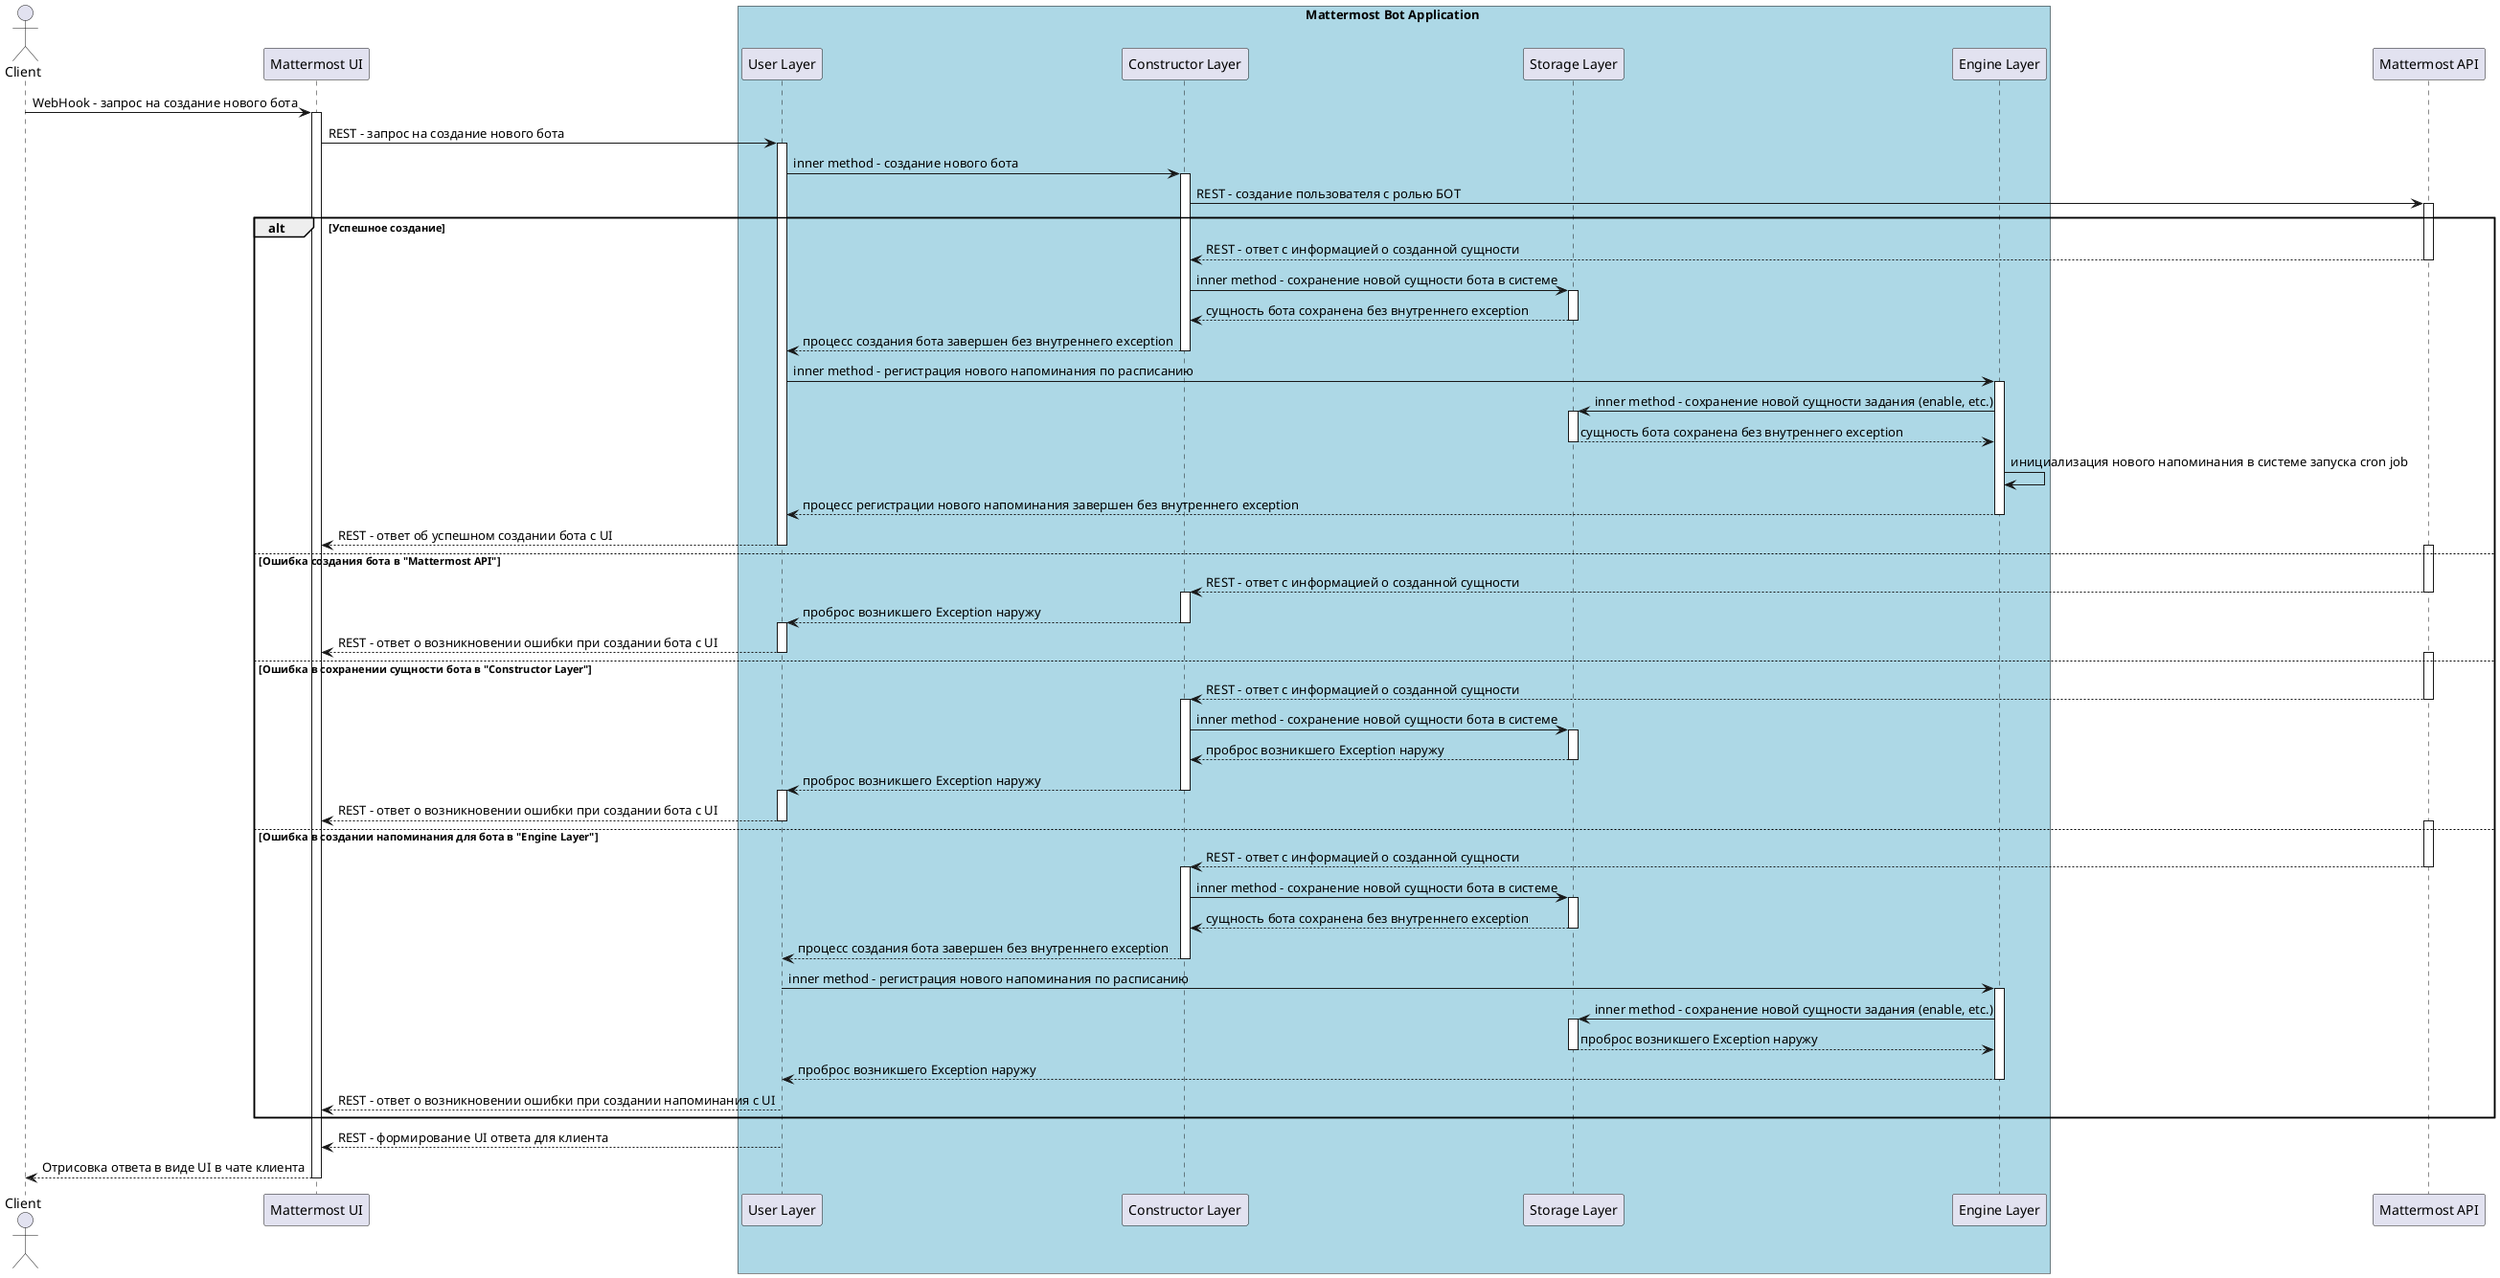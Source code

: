 @startuml
actor "Client" as  usr
participant "Mattermost UI" as in
box Mattermost Bot Application #LightBlue
participant "User Layer" as bff
participant "Constructor Layer" as cnr
participant "Storage Layer" as str
participant "Engine Layer" as eng
end box
participant "Mattermost API" as out

usr -> in : WebHook - запрос на создание нового бота
activate in
    in -> bff : REST - запрос на создание нового бота
    activate bff
        bff -> cnr : inner method - создание нового бота
        activate cnr
            cnr -> out : REST - создание пользователя с ролью БОТ
            activate out
    alt Успешное создание
            out --> cnr : REST - ответ с информацией о созданной сущности
            deactivate out
            cnr -> str : inner method - сохранение новой сущности бота в системе
            activate str
            str --> cnr : сущность бота сохранена без внутреннего exception
            deactivate str
        cnr --> bff : процесс создания бота завершен без внутреннего exception
        deactivate cnr
        bff -> eng : inner method - регистрация нового напоминания по расписанию
        activate eng
            eng -> str : inner method - сохранение новой сущности задания (enable, etc.)
            activate str
            str --> eng : сущность бота сохранена без внутреннего exception
            deactivate str
        eng -> eng : инициализация нового напоминания в системе запуска cron job
        eng --> bff : процесс регистрации нового напоминания завершен без внутреннего exception
        deactivate eng
        bff --> in : REST - ответ об успешном создании бота с UI
    deactivate bff
    else Ошибка создания бота в "Mattermost API"
            activate out
            out --> cnr : REST - ответ с информацией о созданной сущности
            deactivate out
         activate cnr
         cnr --> bff : проброс возникшего Exception наружу
         deactivate cnr
         activate bff
         bff --> in : REST - ответ о возникновении ошибки при создании бота с UI
    deactivate bff
    else Ошибка в сохранении сущности бота в "Constructor Layer"
            activate out
            out --> cnr : REST - ответ с информацией о созданной сущности
            deactivate out
            activate cnr
            cnr -> str : inner method - сохранение новой сущности бота в системе
            activate str
            str --> cnr : проброс возникшего Exception наружу
            deactivate str
         cnr --> bff : проброс возникшего Exception наружу
         deactivate cnr
         activate bff
         bff --> in : REST - ответ о возникновении ошибки при создании бота с UI
    deactivate bff
    else Ошибка в создании напоминания для бота в "Engine Layer"
            activate out
            out --> cnr : REST - ответ с информацией о созданной сущности
            deactivate out
            activate cnr
            cnr -> str : inner method - сохранение новой сущности бота в системе
            activate str
            str --> cnr : сущность бота сохранена без внутреннего exception
            deactivate str
        cnr --> bff : процесс создания бота завершен без внутреннего exception
        deactivate cnr
        bff -> eng : inner method - регистрация нового напоминания по расписанию
        activate eng
            eng -> str : inner method - сохранение новой сущности задания (enable, etc.)
            activate str
            str --> eng : проброс возникшего Exception наружу
            deactivate str
        eng --> bff : проброс возникшего Exception наружу
        deactivate eng
        bff --> in : REST - ответ о возникновении ошибки при создании напоминания с UI
    deactivate bff
    end
    bff --> in : REST - формирование UI ответа для клиента
    deactivate bff
in --> usr : Отрисовка ответа в виде UI в чате клиента
deactivate in

@enduml
